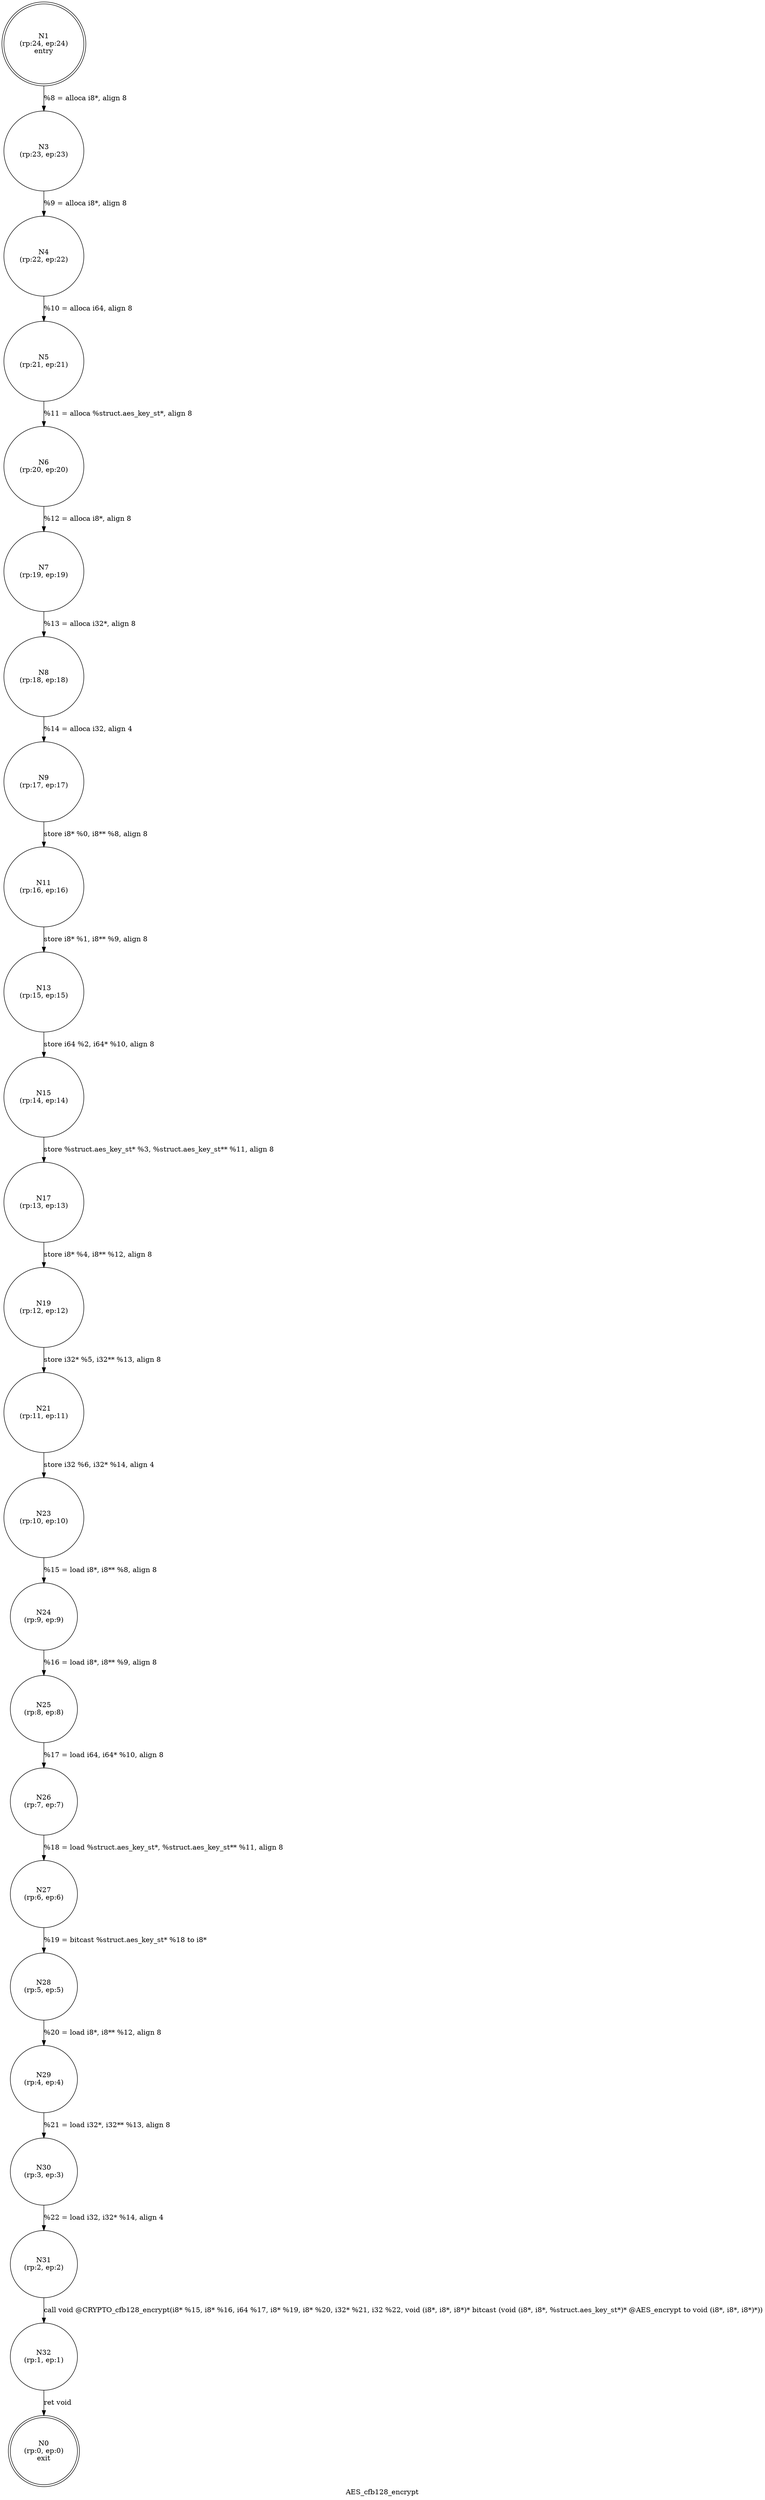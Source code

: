 digraph AES_cfb128_encrypt {
label="AES_cfb128_encrypt"
0 [label="N0\n(rp:0, ep:0)\nexit", shape="doublecircle"]
1 [label="N1\n(rp:24, ep:24)\nentry", shape="doublecircle"]
1 -> 3 [label="%8 = alloca i8*, align 8"]
3 [label="N3\n(rp:23, ep:23)", shape="circle"]
3 -> 4 [label="%9 = alloca i8*, align 8"]
4 [label="N4\n(rp:22, ep:22)", shape="circle"]
4 -> 5 [label="%10 = alloca i64, align 8"]
5 [label="N5\n(rp:21, ep:21)", shape="circle"]
5 -> 6 [label="%11 = alloca %struct.aes_key_st*, align 8"]
6 [label="N6\n(rp:20, ep:20)", shape="circle"]
6 -> 7 [label="%12 = alloca i8*, align 8"]
7 [label="N7\n(rp:19, ep:19)", shape="circle"]
7 -> 8 [label="%13 = alloca i32*, align 8"]
8 [label="N8\n(rp:18, ep:18)", shape="circle"]
8 -> 9 [label="%14 = alloca i32, align 4"]
9 [label="N9\n(rp:17, ep:17)", shape="circle"]
9 -> 11 [label="store i8* %0, i8** %8, align 8"]
11 [label="N11\n(rp:16, ep:16)", shape="circle"]
11 -> 13 [label="store i8* %1, i8** %9, align 8"]
13 [label="N13\n(rp:15, ep:15)", shape="circle"]
13 -> 15 [label="store i64 %2, i64* %10, align 8"]
15 [label="N15\n(rp:14, ep:14)", shape="circle"]
15 -> 17 [label="store %struct.aes_key_st* %3, %struct.aes_key_st** %11, align 8"]
17 [label="N17\n(rp:13, ep:13)", shape="circle"]
17 -> 19 [label="store i8* %4, i8** %12, align 8"]
19 [label="N19\n(rp:12, ep:12)", shape="circle"]
19 -> 21 [label="store i32* %5, i32** %13, align 8"]
21 [label="N21\n(rp:11, ep:11)", shape="circle"]
21 -> 23 [label="store i32 %6, i32* %14, align 4"]
23 [label="N23\n(rp:10, ep:10)", shape="circle"]
23 -> 24 [label="%15 = load i8*, i8** %8, align 8"]
24 [label="N24\n(rp:9, ep:9)", shape="circle"]
24 -> 25 [label="%16 = load i8*, i8** %9, align 8"]
25 [label="N25\n(rp:8, ep:8)", shape="circle"]
25 -> 26 [label="%17 = load i64, i64* %10, align 8"]
26 [label="N26\n(rp:7, ep:7)", shape="circle"]
26 -> 27 [label="%18 = load %struct.aes_key_st*, %struct.aes_key_st** %11, align 8"]
27 [label="N27\n(rp:6, ep:6)", shape="circle"]
27 -> 28 [label="%19 = bitcast %struct.aes_key_st* %18 to i8*"]
28 [label="N28\n(rp:5, ep:5)", shape="circle"]
28 -> 29 [label="%20 = load i8*, i8** %12, align 8"]
29 [label="N29\n(rp:4, ep:4)", shape="circle"]
29 -> 30 [label="%21 = load i32*, i32** %13, align 8"]
30 [label="N30\n(rp:3, ep:3)", shape="circle"]
30 -> 31 [label="%22 = load i32, i32* %14, align 4"]
31 [label="N31\n(rp:2, ep:2)", shape="circle"]
31 -> 32 [label="call void @CRYPTO_cfb128_encrypt(i8* %15, i8* %16, i64 %17, i8* %19, i8* %20, i32* %21, i32 %22, void (i8*, i8*, i8*)* bitcast (void (i8*, i8*, %struct.aes_key_st*)* @AES_encrypt to void (i8*, i8*, i8*)*))"]
32 [label="N32\n(rp:1, ep:1)", shape="circle"]
32 -> 0 [label="ret void"]
}
